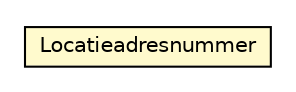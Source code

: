 #!/usr/local/bin/dot
#
# Class diagram 
# Generated by UMLGraph version R5_6-24-gf6e263 (http://www.umlgraph.org/)
#

digraph G {
	edge [fontname="Helvetica",fontsize=10,labelfontname="Helvetica",labelfontsize=10];
	node [fontname="Helvetica",fontsize=10,shape=plaintext];
	nodesep=0.25;
	ranksep=0.5;
	// nl.egem.stuf.sector.bg._0204.ADRFund.Locatieadresnummer
	c16501 [label=<<table title="nl.egem.stuf.sector.bg._0204.ADRFund.Locatieadresnummer" border="0" cellborder="1" cellspacing="0" cellpadding="2" port="p" bgcolor="lemonChiffon" href="./ADRFund.Locatieadresnummer.html">
		<tr><td><table border="0" cellspacing="0" cellpadding="1">
<tr><td align="center" balign="center"> Locatieadresnummer </td></tr>
		</table></td></tr>
		</table>>, URL="./ADRFund.Locatieadresnummer.html", fontname="Helvetica", fontcolor="black", fontsize=10.0];
}

